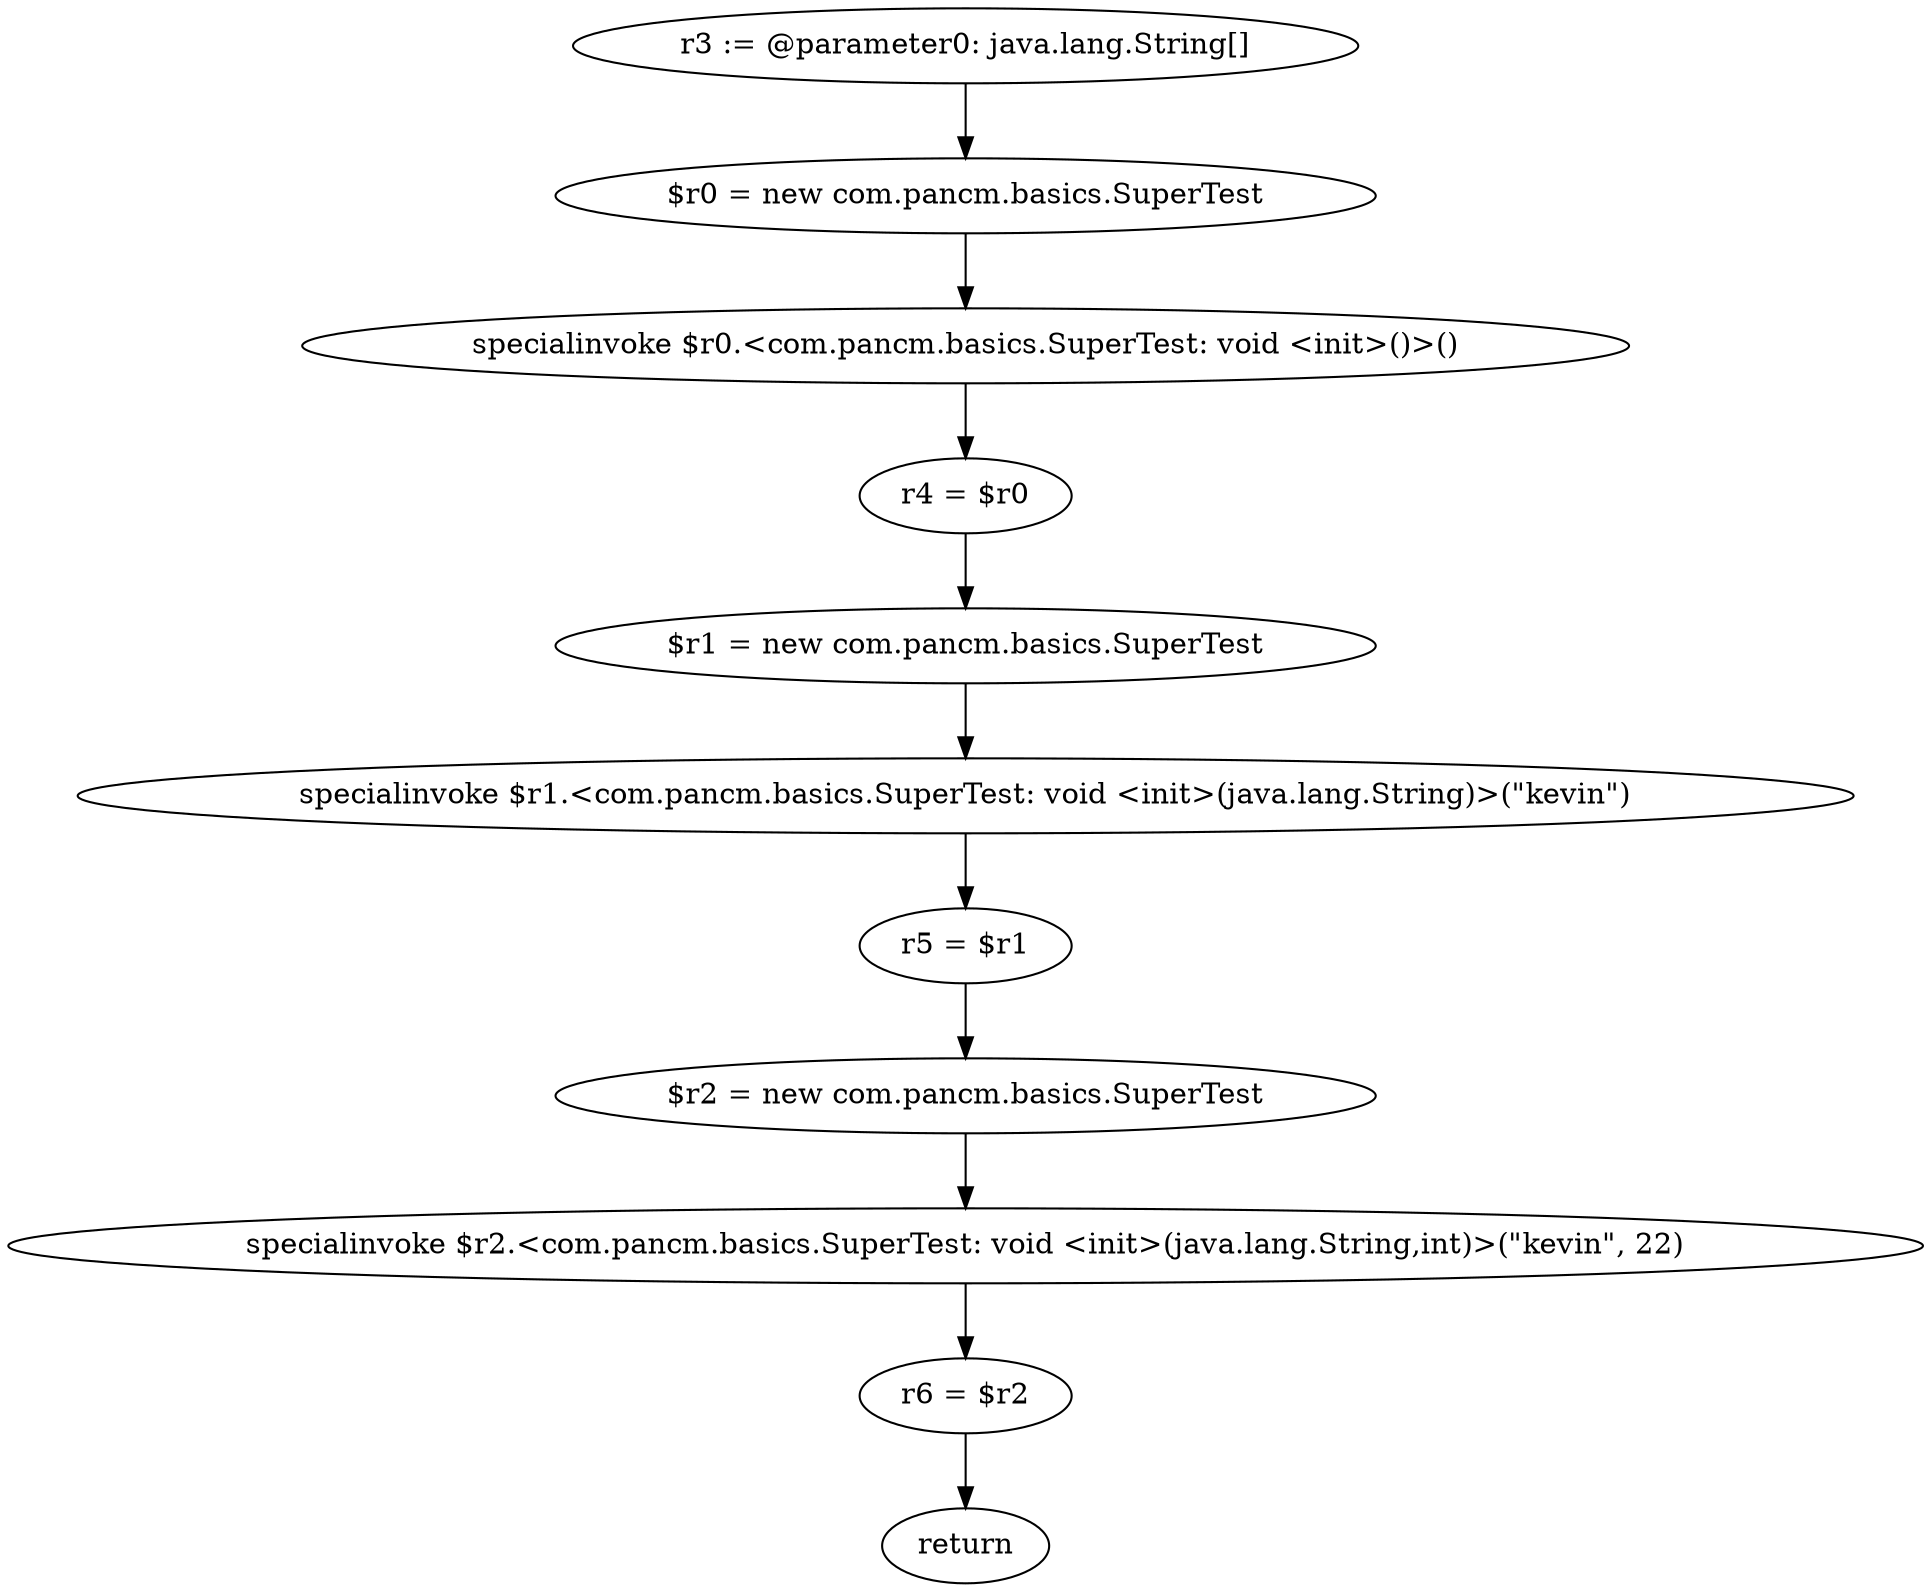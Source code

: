 digraph "unitGraph" {
    "r3 := @parameter0: java.lang.String[]"
    "$r0 = new com.pancm.basics.SuperTest"
    "specialinvoke $r0.<com.pancm.basics.SuperTest: void <init>()>()"
    "r4 = $r0"
    "$r1 = new com.pancm.basics.SuperTest"
    "specialinvoke $r1.<com.pancm.basics.SuperTest: void <init>(java.lang.String)>(\"kevin\")"
    "r5 = $r1"
    "$r2 = new com.pancm.basics.SuperTest"
    "specialinvoke $r2.<com.pancm.basics.SuperTest: void <init>(java.lang.String,int)>(\"kevin\", 22)"
    "r6 = $r2"
    "return"
    "r3 := @parameter0: java.lang.String[]"->"$r0 = new com.pancm.basics.SuperTest";
    "$r0 = new com.pancm.basics.SuperTest"->"specialinvoke $r0.<com.pancm.basics.SuperTest: void <init>()>()";
    "specialinvoke $r0.<com.pancm.basics.SuperTest: void <init>()>()"->"r4 = $r0";
    "r4 = $r0"->"$r1 = new com.pancm.basics.SuperTest";
    "$r1 = new com.pancm.basics.SuperTest"->"specialinvoke $r1.<com.pancm.basics.SuperTest: void <init>(java.lang.String)>(\"kevin\")";
    "specialinvoke $r1.<com.pancm.basics.SuperTest: void <init>(java.lang.String)>(\"kevin\")"->"r5 = $r1";
    "r5 = $r1"->"$r2 = new com.pancm.basics.SuperTest";
    "$r2 = new com.pancm.basics.SuperTest"->"specialinvoke $r2.<com.pancm.basics.SuperTest: void <init>(java.lang.String,int)>(\"kevin\", 22)";
    "specialinvoke $r2.<com.pancm.basics.SuperTest: void <init>(java.lang.String,int)>(\"kevin\", 22)"->"r6 = $r2";
    "r6 = $r2"->"return";
}
